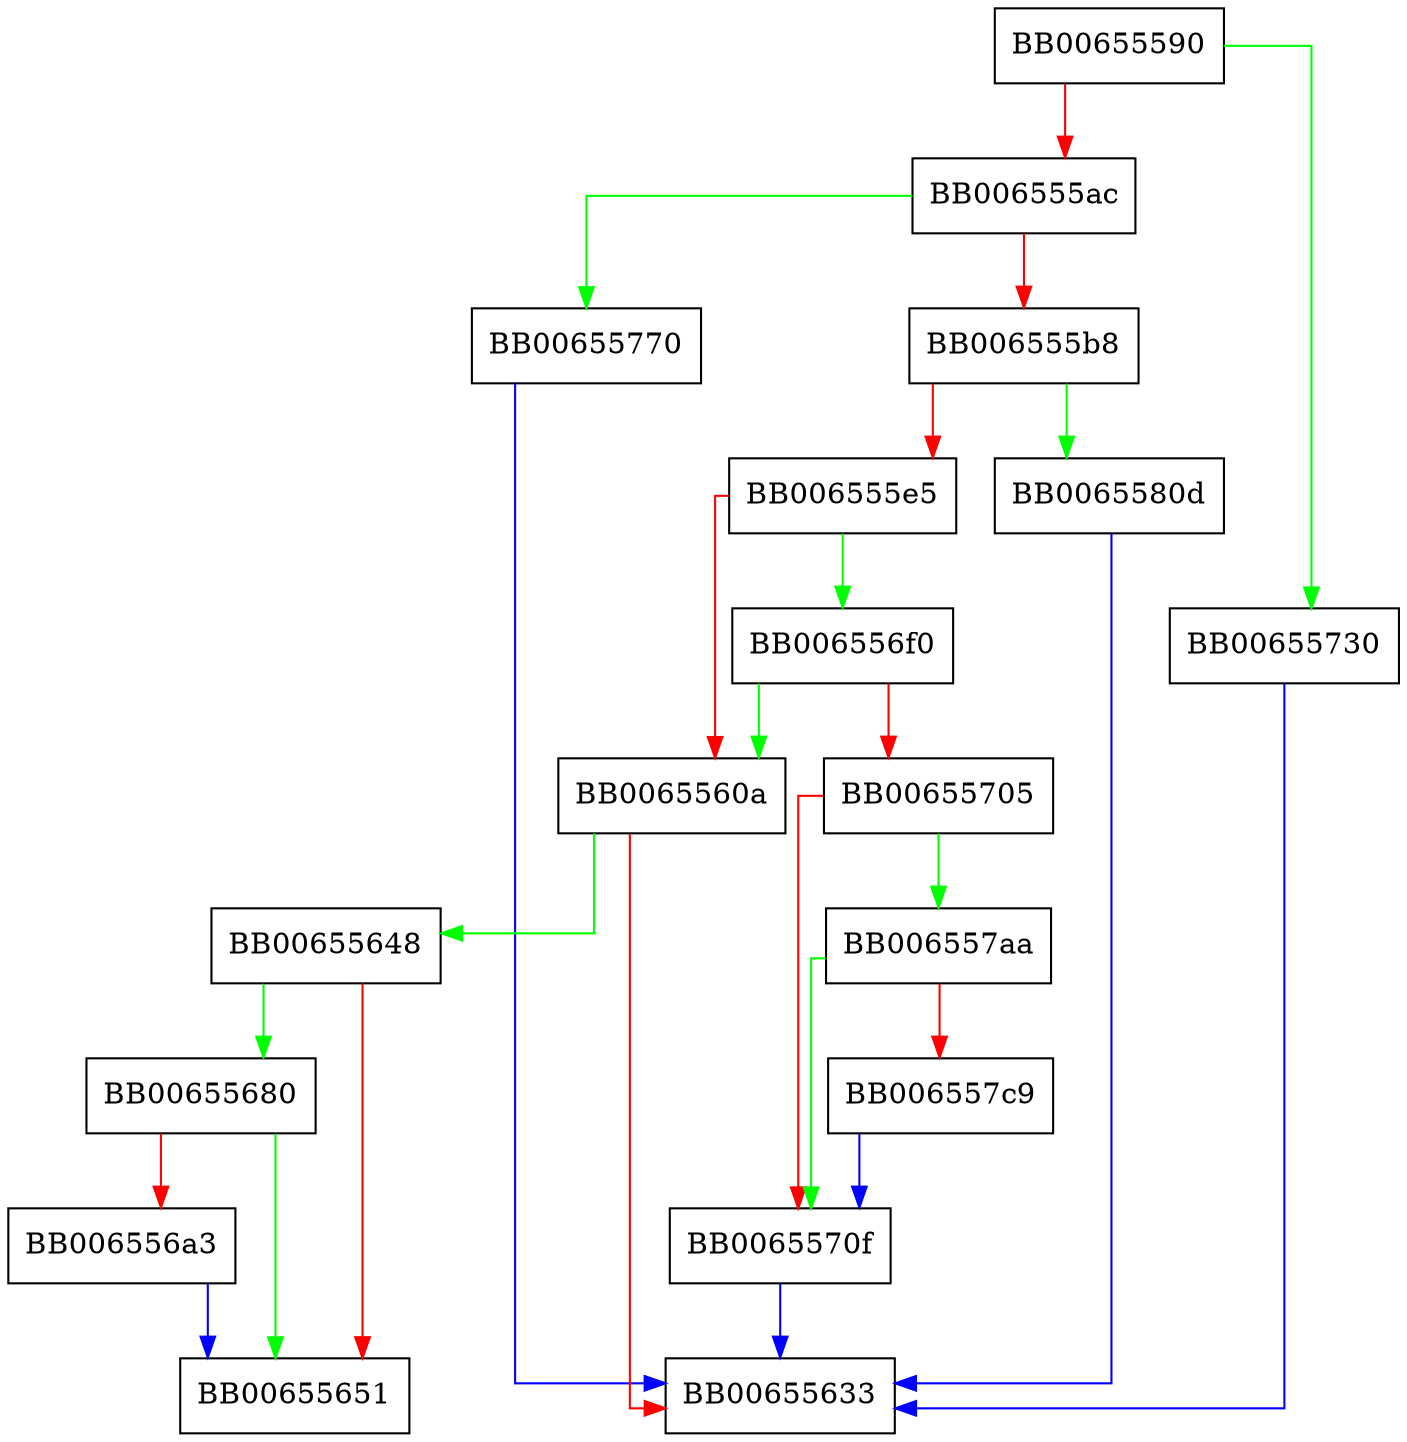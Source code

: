 digraph UI_add_verify_string {
  node [shape="box"];
  graph [splines=ortho];
  BB00655590 -> BB00655730 [color="green"];
  BB00655590 -> BB006555ac [color="red"];
  BB006555ac -> BB00655770 [color="green"];
  BB006555ac -> BB006555b8 [color="red"];
  BB006555b8 -> BB0065580d [color="green"];
  BB006555b8 -> BB006555e5 [color="red"];
  BB006555e5 -> BB006556f0 [color="green"];
  BB006555e5 -> BB0065560a [color="red"];
  BB0065560a -> BB00655648 [color="green"];
  BB0065560a -> BB00655633 [color="red"];
  BB00655648 -> BB00655680 [color="green"];
  BB00655648 -> BB00655651 [color="red"];
  BB00655680 -> BB00655651 [color="green"];
  BB00655680 -> BB006556a3 [color="red"];
  BB006556a3 -> BB00655651 [color="blue"];
  BB006556f0 -> BB0065560a [color="green"];
  BB006556f0 -> BB00655705 [color="red"];
  BB00655705 -> BB006557aa [color="green"];
  BB00655705 -> BB0065570f [color="red"];
  BB0065570f -> BB00655633 [color="blue"];
  BB00655730 -> BB00655633 [color="blue"];
  BB00655770 -> BB00655633 [color="blue"];
  BB006557aa -> BB0065570f [color="green"];
  BB006557aa -> BB006557c9 [color="red"];
  BB006557c9 -> BB0065570f [color="blue"];
  BB0065580d -> BB00655633 [color="blue"];
}